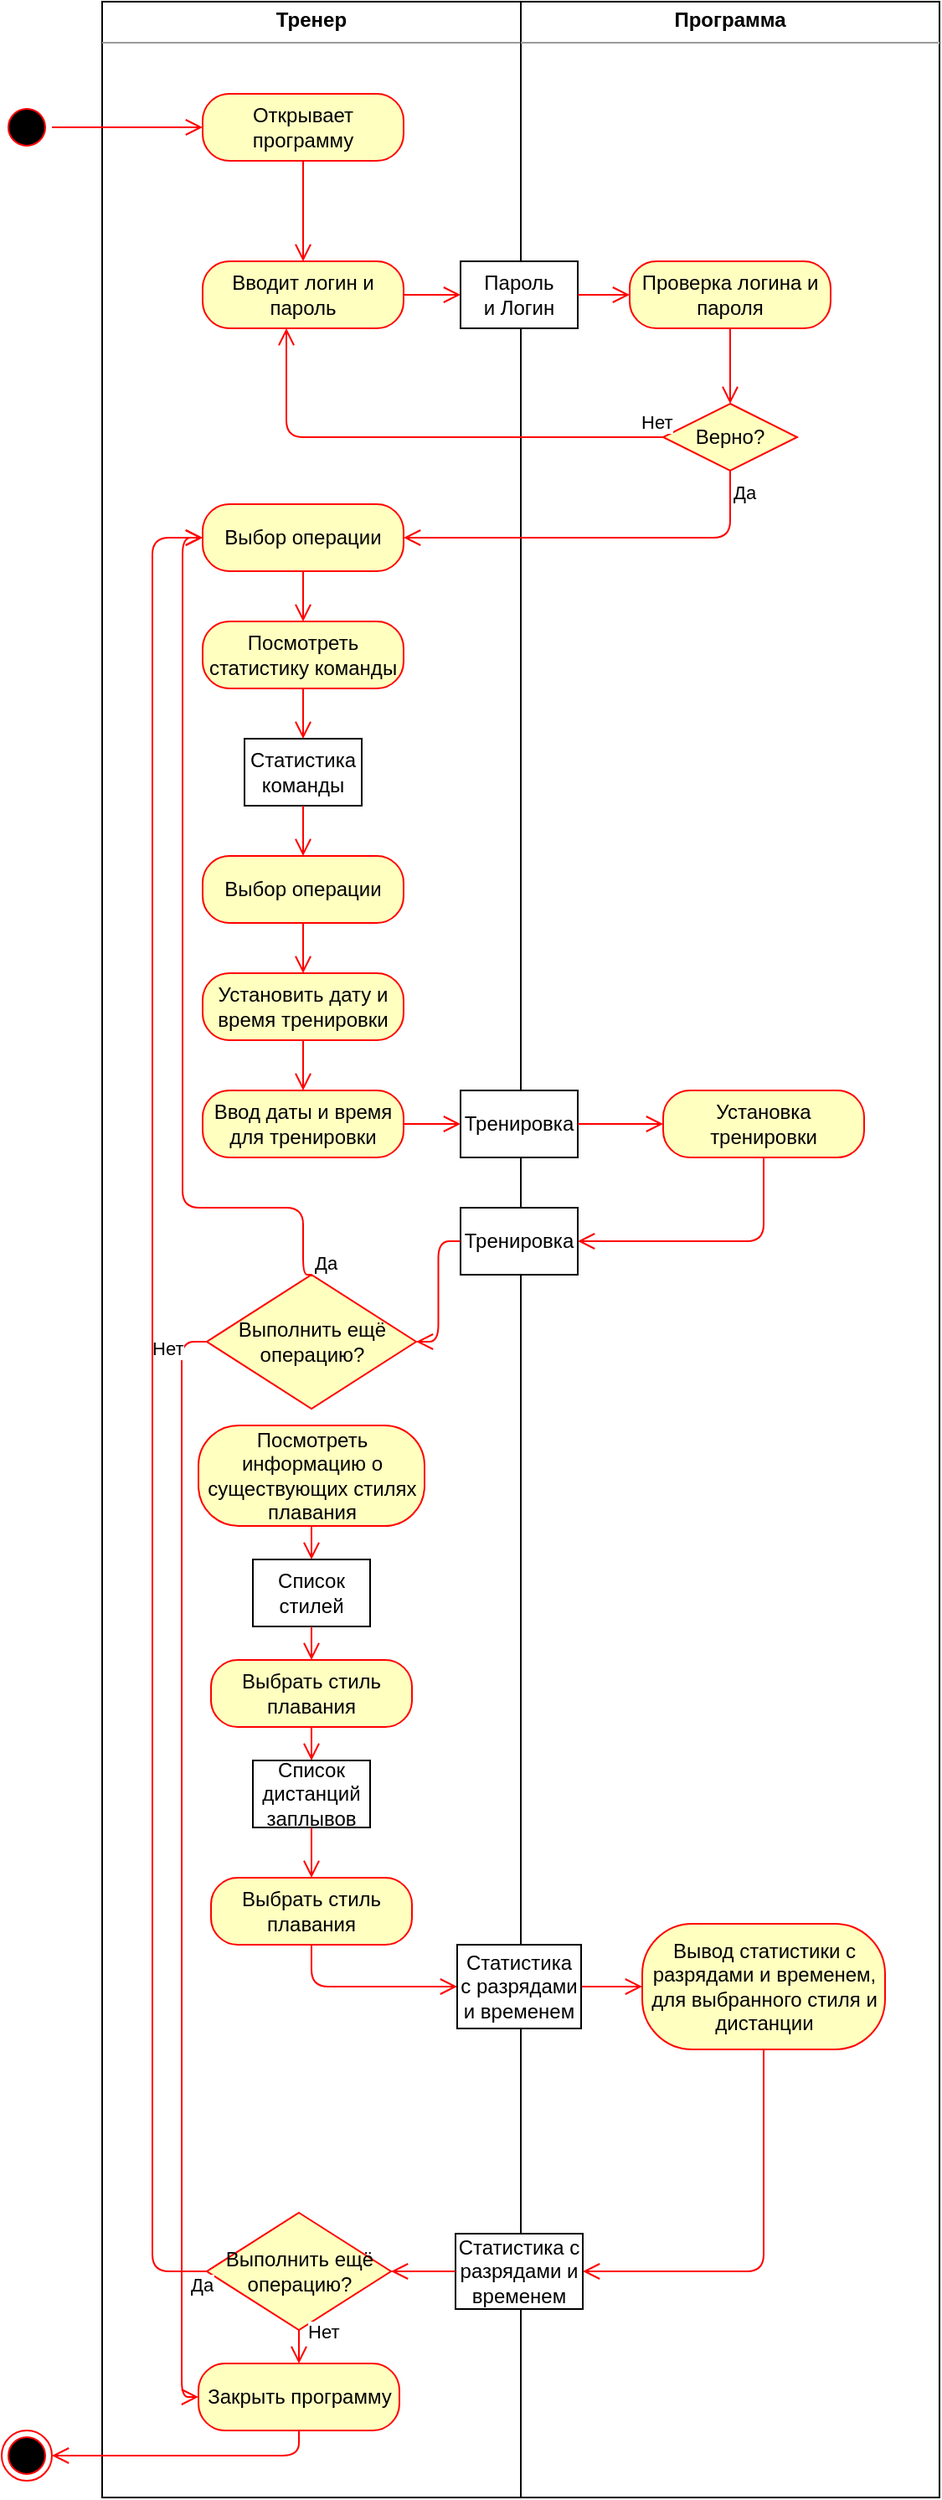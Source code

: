 <mxfile version="13.7.9" type="device"><diagram id="B7SZ5iyLzlKSN7lGyWWd" name="Page-1"><mxGraphModel dx="1355" dy="825" grid="1" gridSize="10" guides="1" tooltips="1" connect="1" arrows="1" fold="1" page="1" pageScale="1" pageWidth="827" pageHeight="1169" math="0" shadow="0"><root><mxCell id="0"/><mxCell id="1" parent="0"/><mxCell id="MZ8LJpzVsivUFGEbrYPJ-13" value="&lt;p style=&quot;margin: 0px ; margin-top: 4px ; text-align: center&quot;&gt;&lt;b&gt;Тренер&lt;/b&gt;&lt;/p&gt;&lt;hr size=&quot;1&quot;&gt;&lt;div style=&quot;height: 2px&quot;&gt;&lt;/div&gt;" style="verticalAlign=top;align=left;overflow=fill;fontSize=12;fontFamily=Helvetica;html=1;" parent="1" vertex="1"><mxGeometry x="100" y="40" width="250" height="1490" as="geometry"/></mxCell><mxCell id="MZ8LJpzVsivUFGEbrYPJ-14" value="&lt;p style=&quot;margin: 0px ; margin-top: 4px ; text-align: center&quot;&gt;&lt;b&gt;Программа&lt;/b&gt;&lt;/p&gt;&lt;hr size=&quot;1&quot;&gt;&lt;div style=&quot;height: 2px&quot;&gt;&lt;/div&gt;" style="verticalAlign=top;align=left;overflow=fill;fontSize=12;fontFamily=Helvetica;html=1;" parent="1" vertex="1"><mxGeometry x="350" y="40" width="250" height="1490" as="geometry"/></mxCell><mxCell id="MZ8LJpzVsivUFGEbrYPJ-15" value="" style="ellipse;html=1;shape=startState;fillColor=#000000;strokeColor=#ff0000;" parent="1" vertex="1"><mxGeometry x="40" y="100" width="30" height="30" as="geometry"/></mxCell><mxCell id="MZ8LJpzVsivUFGEbrYPJ-16" value="" style="edgeStyle=orthogonalEdgeStyle;html=1;verticalAlign=bottom;endArrow=open;endSize=8;strokeColor=#ff0000;" parent="1" source="MZ8LJpzVsivUFGEbrYPJ-15" target="MZ8LJpzVsivUFGEbrYPJ-17" edge="1"><mxGeometry relative="1" as="geometry"><mxPoint x="55" y="180" as="targetPoint"/></mxGeometry></mxCell><mxCell id="MZ8LJpzVsivUFGEbrYPJ-17" value="Открывает программу" style="rounded=1;whiteSpace=wrap;html=1;arcSize=40;fontColor=#000000;fillColor=#ffffc0;strokeColor=#ff0000;" parent="1" vertex="1"><mxGeometry x="160" y="95" width="120" height="40" as="geometry"/></mxCell><mxCell id="MZ8LJpzVsivUFGEbrYPJ-18" value="" style="edgeStyle=orthogonalEdgeStyle;html=1;verticalAlign=bottom;endArrow=open;endSize=8;strokeColor=#ff0000;entryX=0.5;entryY=0;entryDx=0;entryDy=0;" parent="1" source="MZ8LJpzVsivUFGEbrYPJ-17" target="MZ8LJpzVsivUFGEbrYPJ-19" edge="1"><mxGeometry relative="1" as="geometry"><mxPoint x="210" y="195" as="targetPoint"/></mxGeometry></mxCell><mxCell id="MZ8LJpzVsivUFGEbrYPJ-19" value="Вводит логин и пароль" style="rounded=1;whiteSpace=wrap;html=1;arcSize=40;fontColor=#000000;fillColor=#ffffc0;strokeColor=#ff0000;" parent="1" vertex="1"><mxGeometry x="160" y="195" width="120" height="40" as="geometry"/></mxCell><mxCell id="MZ8LJpzVsivUFGEbrYPJ-20" value="" style="edgeStyle=orthogonalEdgeStyle;html=1;verticalAlign=bottom;endArrow=open;endSize=8;strokeColor=#ff0000;entryX=0;entryY=0.5;entryDx=0;entryDy=0;" parent="1" source="MZ8LJpzVsivUFGEbrYPJ-19" target="Nt48JhGU6ijnPrf9L-mp-1" edge="1"><mxGeometry relative="1" as="geometry"><mxPoint x="210" y="295" as="targetPoint"/></mxGeometry></mxCell><mxCell id="MZ8LJpzVsivUFGEbrYPJ-21" value="Верно?" style="rhombus;whiteSpace=wrap;html=1;fillColor=#ffffc0;strokeColor=#ff0000;" parent="1" vertex="1"><mxGeometry x="435" y="280" width="80" height="40" as="geometry"/></mxCell><mxCell id="MZ8LJpzVsivUFGEbrYPJ-22" value="Нет" style="edgeStyle=orthogonalEdgeStyle;html=1;align=left;verticalAlign=bottom;endArrow=open;endSize=8;strokeColor=#ff0000;" parent="1" source="MZ8LJpzVsivUFGEbrYPJ-21" target="MZ8LJpzVsivUFGEbrYPJ-19" edge="1"><mxGeometry x="-0.897" relative="1" as="geometry"><mxPoint x="600" y="300" as="targetPoint"/><Array as="points"><mxPoint x="210" y="300"/></Array><mxPoint as="offset"/></mxGeometry></mxCell><mxCell id="MZ8LJpzVsivUFGEbrYPJ-23" value="Да" style="edgeStyle=orthogonalEdgeStyle;html=1;align=left;verticalAlign=top;endArrow=open;endSize=8;strokeColor=#ff0000;entryX=1;entryY=0.5;entryDx=0;entryDy=0;exitX=0.5;exitY=1;exitDx=0;exitDy=0;" parent="1" source="MZ8LJpzVsivUFGEbrYPJ-21" target="MZ8LJpzVsivUFGEbrYPJ-27" edge="1"><mxGeometry x="-1" relative="1" as="geometry"><mxPoint x="460" y="380" as="targetPoint"/></mxGeometry></mxCell><mxCell id="MZ8LJpzVsivUFGEbrYPJ-24" value="Проверка логина и пароля" style="rounded=1;whiteSpace=wrap;html=1;arcSize=40;fontColor=#000000;fillColor=#ffffc0;strokeColor=#ff0000;" parent="1" vertex="1"><mxGeometry x="415" y="195" width="120" height="40" as="geometry"/></mxCell><mxCell id="MZ8LJpzVsivUFGEbrYPJ-26" value="" style="edgeStyle=orthogonalEdgeStyle;html=1;verticalAlign=bottom;endArrow=open;endSize=8;strokeColor=#ff0000;exitX=0.5;exitY=1;exitDx=0;exitDy=0;" parent="1" source="MZ8LJpzVsivUFGEbrYPJ-24" target="MZ8LJpzVsivUFGEbrYPJ-21" edge="1"><mxGeometry relative="1" as="geometry"><mxPoint x="547.5" y="260" as="targetPoint"/><mxPoint x="402.5" y="260" as="sourcePoint"/></mxGeometry></mxCell><mxCell id="MZ8LJpzVsivUFGEbrYPJ-27" value="Выбор операции" style="rounded=1;whiteSpace=wrap;html=1;arcSize=40;fontColor=#000000;fillColor=#ffffc0;strokeColor=#ff0000;" parent="1" vertex="1"><mxGeometry x="160" y="340" width="120" height="40" as="geometry"/></mxCell><mxCell id="QJ93TgINA9FgZdaHrexS-1" value="Посмотреть статистику команды" style="rounded=1;whiteSpace=wrap;html=1;arcSize=40;fontColor=#000000;fillColor=#ffffc0;strokeColor=#ff0000;" parent="1" vertex="1"><mxGeometry x="160" y="410" width="120" height="40" as="geometry"/></mxCell><mxCell id="QJ93TgINA9FgZdaHrexS-2" value="" style="edgeStyle=orthogonalEdgeStyle;html=1;verticalAlign=bottom;endArrow=open;endSize=8;strokeColor=#ff0000;" parent="1" source="MZ8LJpzVsivUFGEbrYPJ-27" target="QJ93TgINA9FgZdaHrexS-1" edge="1"><mxGeometry relative="1" as="geometry"><mxPoint x="425" y="225" as="targetPoint"/><mxPoint x="280" y="225" as="sourcePoint"/></mxGeometry></mxCell><mxCell id="QJ93TgINA9FgZdaHrexS-3" value="Установить дату и время тренировки" style="rounded=1;whiteSpace=wrap;html=1;arcSize=40;fontColor=#000000;fillColor=#ffffc0;strokeColor=#ff0000;" parent="1" vertex="1"><mxGeometry x="160" y="620" width="120" height="40" as="geometry"/></mxCell><mxCell id="QJ93TgINA9FgZdaHrexS-5" value="" style="edgeStyle=orthogonalEdgeStyle;html=1;verticalAlign=bottom;endArrow=open;endSize=8;strokeColor=#ff0000;exitX=0.5;exitY=1;exitDx=0;exitDy=0;" parent="1" source="QJ93TgINA9FgZdaHrexS-1" target="4vZoCYrwV0wQFlPVz_kk-1" edge="1"><mxGeometry relative="1" as="geometry"><mxPoint x="345" y="500" as="targetPoint"/><mxPoint x="200" y="500" as="sourcePoint"/></mxGeometry></mxCell><mxCell id="QJ93TgINA9FgZdaHrexS-6" value="Ввод даты и время для тренировки" style="rounded=1;whiteSpace=wrap;html=1;arcSize=40;fontColor=#000000;fillColor=#ffffc0;strokeColor=#ff0000;" parent="1" vertex="1"><mxGeometry x="160" y="690" width="120" height="40" as="geometry"/></mxCell><mxCell id="QJ93TgINA9FgZdaHrexS-8" value="Тренировка" style="rounded=0;whiteSpace=wrap;html=1;" parent="1" vertex="1"><mxGeometry x="314" y="690" width="70" height="40" as="geometry"/></mxCell><mxCell id="QJ93TgINA9FgZdaHrexS-10" value="" style="edgeStyle=orthogonalEdgeStyle;html=1;verticalAlign=bottom;endArrow=open;endSize=8;strokeColor=#ff0000;exitX=1;exitY=0.5;exitDx=0;exitDy=0;entryX=0;entryY=0.5;entryDx=0;entryDy=0;" parent="1" source="QJ93TgINA9FgZdaHrexS-6" target="QJ93TgINA9FgZdaHrexS-8" edge="1"><mxGeometry relative="1" as="geometry"><mxPoint x="220" y="540.0" as="targetPoint"/><mxPoint x="220" y="480.0" as="sourcePoint"/></mxGeometry></mxCell><mxCell id="QJ93TgINA9FgZdaHrexS-11" value="Установка тренировки" style="rounded=1;whiteSpace=wrap;html=1;arcSize=40;fontColor=#000000;fillColor=#ffffc0;strokeColor=#ff0000;" parent="1" vertex="1"><mxGeometry x="435" y="690" width="120" height="40" as="geometry"/></mxCell><mxCell id="QJ93TgINA9FgZdaHrexS-13" value="" style="edgeStyle=orthogonalEdgeStyle;html=1;verticalAlign=bottom;endArrow=open;endSize=8;strokeColor=#ff0000;exitX=1;exitY=0.5;exitDx=0;exitDy=0;" parent="1" source="QJ93TgINA9FgZdaHrexS-8" target="QJ93TgINA9FgZdaHrexS-11" edge="1"><mxGeometry relative="1" as="geometry"><mxPoint x="324" y="640.0" as="targetPoint"/><mxPoint x="380" y="630" as="sourcePoint"/></mxGeometry></mxCell><mxCell id="QJ93TgINA9FgZdaHrexS-14" value="" style="edgeStyle=orthogonalEdgeStyle;html=1;verticalAlign=bottom;endArrow=open;endSize=8;strokeColor=#ff0000;exitX=0.5;exitY=1;exitDx=0;exitDy=0;" parent="1" source="QJ93TgINA9FgZdaHrexS-3" target="QJ93TgINA9FgZdaHrexS-6" edge="1"><mxGeometry relative="1" as="geometry"><mxPoint x="334" y="650.0" as="targetPoint"/><mxPoint x="290.0" y="650.0" as="sourcePoint"/></mxGeometry></mxCell><mxCell id="QJ93TgINA9FgZdaHrexS-16" value="Тренировка" style="rounded=0;whiteSpace=wrap;html=1;" parent="1" vertex="1"><mxGeometry x="314" y="760" width="70" height="40" as="geometry"/></mxCell><mxCell id="QJ93TgINA9FgZdaHrexS-17" value="" style="edgeStyle=orthogonalEdgeStyle;html=1;verticalAlign=bottom;endArrow=open;endSize=8;strokeColor=#ff0000;exitX=0.5;exitY=1;exitDx=0;exitDy=0;entryX=1;entryY=0.5;entryDx=0;entryDy=0;" parent="1" source="QJ93TgINA9FgZdaHrexS-11" target="QJ93TgINA9FgZdaHrexS-16" edge="1"><mxGeometry relative="1" as="geometry"><mxPoint x="440" y="640.0" as="targetPoint"/><mxPoint x="390" y="640.0" as="sourcePoint"/></mxGeometry></mxCell><mxCell id="QJ93TgINA9FgZdaHrexS-18" value="" style="edgeStyle=orthogonalEdgeStyle;html=1;verticalAlign=bottom;endArrow=open;endSize=8;strokeColor=#ff0000;entryX=1;entryY=0.5;entryDx=0;entryDy=0;" parent="1" source="QJ93TgINA9FgZdaHrexS-16" target="QJ93TgINA9FgZdaHrexS-21" edge="1"><mxGeometry relative="1" as="geometry"><mxPoint x="270.0" y="730.0" as="targetPoint"/><mxPoint x="356" y="790.0" as="sourcePoint"/></mxGeometry></mxCell><mxCell id="QJ93TgINA9FgZdaHrexS-21" value="Выполнить ещё операцию?" style="rhombus;whiteSpace=wrap;html=1;fillColor=#ffffc0;strokeColor=#ff0000;" parent="1" vertex="1"><mxGeometry x="162.5" y="800" width="125" height="80" as="geometry"/></mxCell><mxCell id="QJ93TgINA9FgZdaHrexS-22" value="Нет" style="edgeStyle=orthogonalEdgeStyle;html=1;align=left;verticalAlign=bottom;endArrow=open;endSize=8;strokeColor=#ff0000;exitX=0;exitY=0.5;exitDx=0;exitDy=0;entryX=0;entryY=0.5;entryDx=0;entryDy=0;" parent="1" source="QJ93TgINA9FgZdaHrexS-21" target="QJ93TgINA9FgZdaHrexS-24" edge="1"><mxGeometry x="-0.969" y="13" relative="1" as="geometry"><mxPoint x="315" y="840" as="targetPoint"/><mxPoint x="-25" as="offset"/></mxGeometry></mxCell><mxCell id="QJ93TgINA9FgZdaHrexS-23" value="Да" style="edgeStyle=orthogonalEdgeStyle;html=1;align=left;verticalAlign=top;endArrow=open;endSize=8;strokeColor=#ff0000;entryX=0;entryY=0.5;entryDx=0;entryDy=0;exitX=0.5;exitY=0;exitDx=0;exitDy=0;" parent="1" source="QJ93TgINA9FgZdaHrexS-21" target="MZ8LJpzVsivUFGEbrYPJ-27" edge="1"><mxGeometry x="-0.905" y="-5" relative="1" as="geometry"><mxPoint x="175" y="920" as="targetPoint"/><Array as="points"><mxPoint x="220" y="760"/><mxPoint x="148" y="760"/><mxPoint x="148" y="360"/></Array><mxPoint as="offset"/></mxGeometry></mxCell><mxCell id="QJ93TgINA9FgZdaHrexS-24" value="Закрыть программу" style="rounded=1;whiteSpace=wrap;html=1;arcSize=40;fontColor=#000000;fillColor=#ffffc0;strokeColor=#ff0000;" parent="1" vertex="1"><mxGeometry x="157.5" y="1450" width="120" height="40" as="geometry"/></mxCell><mxCell id="QJ93TgINA9FgZdaHrexS-25" value="" style="ellipse;html=1;shape=endState;fillColor=#000000;strokeColor=#ff0000;" parent="1" vertex="1"><mxGeometry x="40" y="1490" width="30" height="30" as="geometry"/></mxCell><mxCell id="QJ93TgINA9FgZdaHrexS-26" value="" style="edgeStyle=orthogonalEdgeStyle;html=1;verticalAlign=bottom;endArrow=open;endSize=8;strokeColor=#ff0000;exitX=0.5;exitY=1;exitDx=0;exitDy=0;entryX=1;entryY=0.5;entryDx=0;entryDy=0;" parent="1" source="QJ93TgINA9FgZdaHrexS-24" target="QJ93TgINA9FgZdaHrexS-25" edge="1"><mxGeometry relative="1" as="geometry"><mxPoint x="394" y="740" as="targetPoint"/><mxPoint x="500" y="660" as="sourcePoint"/></mxGeometry></mxCell><mxCell id="Nt48JhGU6ijnPrf9L-mp-1" value="Пароль&lt;br&gt;и Логин" style="rounded=0;whiteSpace=wrap;html=1;" parent="1" vertex="1"><mxGeometry x="314" y="195" width="70" height="40" as="geometry"/></mxCell><mxCell id="Nt48JhGU6ijnPrf9L-mp-2" value="" style="edgeStyle=orthogonalEdgeStyle;html=1;verticalAlign=bottom;endArrow=open;endSize=8;strokeColor=#ff0000;entryX=0;entryY=0.5;entryDx=0;entryDy=0;exitX=1;exitY=0.5;exitDx=0;exitDy=0;" parent="1" source="Nt48JhGU6ijnPrf9L-mp-1" target="MZ8LJpzVsivUFGEbrYPJ-24" edge="1"><mxGeometry relative="1" as="geometry"><mxPoint x="324" y="225" as="targetPoint"/><mxPoint x="280" y="225" as="sourcePoint"/></mxGeometry></mxCell><mxCell id="4vZoCYrwV0wQFlPVz_kk-1" value="Статистика команды" style="rounded=0;whiteSpace=wrap;html=1;" parent="1" vertex="1"><mxGeometry x="185" y="480" width="70" height="40" as="geometry"/></mxCell><mxCell id="4vZoCYrwV0wQFlPVz_kk-3" value="" style="edgeStyle=orthogonalEdgeStyle;html=1;verticalAlign=bottom;endArrow=open;endSize=8;strokeColor=#ff0000;exitX=0.5;exitY=1;exitDx=0;exitDy=0;entryX=0.5;entryY=0;entryDx=0;entryDy=0;" parent="1" source="4vZoCYrwV0wQFlPVz_kk-1" target="6jaJTVbDXqGmhnIbxs36-1" edge="1"><mxGeometry relative="1" as="geometry"><mxPoint x="220" y="620" as="targetPoint"/><mxPoint x="220" y="595" as="sourcePoint"/></mxGeometry></mxCell><mxCell id="6jaJTVbDXqGmhnIbxs36-1" value="Выбор операции" style="rounded=1;whiteSpace=wrap;html=1;arcSize=40;fontColor=#000000;fillColor=#ffffc0;strokeColor=#ff0000;" parent="1" vertex="1"><mxGeometry x="160" y="550" width="120" height="40" as="geometry"/></mxCell><mxCell id="6jaJTVbDXqGmhnIbxs36-5" value="" style="edgeStyle=orthogonalEdgeStyle;html=1;verticalAlign=bottom;endArrow=open;endSize=8;strokeColor=#ff0000;" parent="1" source="6jaJTVbDXqGmhnIbxs36-1" target="QJ93TgINA9FgZdaHrexS-3" edge="1"><mxGeometry relative="1" as="geometry"><mxPoint x="230" y="820" as="targetPoint"/><mxPoint x="230" y="780" as="sourcePoint"/></mxGeometry></mxCell><mxCell id="6jaJTVbDXqGmhnIbxs36-6" value="Посмотреть информацию о существующих стилях плавания" style="rounded=1;whiteSpace=wrap;html=1;arcSize=40;fontColor=#000000;fillColor=#ffffc0;strokeColor=#ff0000;" parent="1" vertex="1"><mxGeometry x="157.5" y="890" width="135" height="60" as="geometry"/></mxCell><mxCell id="6jaJTVbDXqGmhnIbxs36-7" value="Выбрать стиль плавания" style="rounded=1;whiteSpace=wrap;html=1;arcSize=40;fontColor=#000000;fillColor=#ffffc0;strokeColor=#ff0000;" parent="1" vertex="1"><mxGeometry x="165" y="1030" width="120" height="40" as="geometry"/></mxCell><mxCell id="6jaJTVbDXqGmhnIbxs36-10" value="Вывод статистики с разрядами и временем, для выбранного стиля и дистанции" style="rounded=1;whiteSpace=wrap;html=1;arcSize=40;fontColor=#000000;fillColor=#ffffc0;strokeColor=#ff0000;" parent="1" vertex="1"><mxGeometry x="422.5" y="1187.5" width="145" height="75" as="geometry"/></mxCell><mxCell id="6jaJTVbDXqGmhnIbxs36-11" value="Статистика с разрядами и временем" style="rounded=0;whiteSpace=wrap;html=1;" parent="1" vertex="1"><mxGeometry x="311" y="1372.5" width="76" height="45" as="geometry"/></mxCell><mxCell id="6jaJTVbDXqGmhnIbxs36-13" value="Список стилей" style="rounded=0;whiteSpace=wrap;html=1;" parent="1" vertex="1"><mxGeometry x="190" y="970" width="70" height="40" as="geometry"/></mxCell><mxCell id="6jaJTVbDXqGmhnIbxs36-15" value="Выполнить ещё операцию?" style="rhombus;whiteSpace=wrap;html=1;fillColor=#ffffc0;strokeColor=#ff0000;" parent="1" vertex="1"><mxGeometry x="162.5" y="1360" width="110" height="70" as="geometry"/></mxCell><mxCell id="6jaJTVbDXqGmhnIbxs36-16" value="Нет" style="edgeStyle=orthogonalEdgeStyle;html=1;align=left;verticalAlign=bottom;endArrow=open;endSize=8;strokeColor=#ff0000;entryX=0.5;entryY=0;entryDx=0;entryDy=0;" parent="1" source="6jaJTVbDXqGmhnIbxs36-15" target="QJ93TgINA9FgZdaHrexS-24" edge="1"><mxGeometry y="3" relative="1" as="geometry"><mxPoint x="370" y="1260" as="targetPoint"/><mxPoint as="offset"/></mxGeometry></mxCell><mxCell id="6jaJTVbDXqGmhnIbxs36-17" value="Да" style="edgeStyle=orthogonalEdgeStyle;html=1;align=left;verticalAlign=top;endArrow=open;endSize=8;strokeColor=#ff0000;entryX=0;entryY=0.5;entryDx=0;entryDy=0;" parent="1" source="6jaJTVbDXqGmhnIbxs36-15" target="MZ8LJpzVsivUFGEbrYPJ-27" edge="1"><mxGeometry x="-0.977" y="-5" relative="1" as="geometry"><mxPoint x="230" y="1340" as="targetPoint"/><Array as="points"><mxPoint x="130" y="1395"/><mxPoint x="130" y="360"/></Array><mxPoint x="1" as="offset"/></mxGeometry></mxCell><mxCell id="6jaJTVbDXqGmhnIbxs36-18" value="" style="edgeStyle=orthogonalEdgeStyle;html=1;verticalAlign=bottom;endArrow=open;endSize=8;strokeColor=#ff0000;exitX=0.5;exitY=1;exitDx=0;exitDy=0;" parent="1" source="6jaJTVbDXqGmhnIbxs36-6" target="6jaJTVbDXqGmhnIbxs36-13" edge="1"><mxGeometry relative="1" as="geometry"><mxPoint x="230" y="700" as="targetPoint"/><mxPoint x="240" y="670" as="sourcePoint"/></mxGeometry></mxCell><mxCell id="6jaJTVbDXqGmhnIbxs36-20" value="" style="edgeStyle=orthogonalEdgeStyle;html=1;verticalAlign=bottom;endArrow=open;endSize=8;strokeColor=#ff0000;entryX=0.5;entryY=0;entryDx=0;entryDy=0;exitX=0.5;exitY=1;exitDx=0;exitDy=0;" parent="1" source="6jaJTVbDXqGmhnIbxs36-13" target="6jaJTVbDXqGmhnIbxs36-7" edge="1"><mxGeometry relative="1" as="geometry"><mxPoint x="235" y="1050" as="targetPoint"/><mxPoint x="225" y="1080" as="sourcePoint"/></mxGeometry></mxCell><mxCell id="6jaJTVbDXqGmhnIbxs36-21" value="" style="edgeStyle=orthogonalEdgeStyle;html=1;verticalAlign=bottom;endArrow=open;endSize=8;strokeColor=#ff0000;entryX=0.5;entryY=0;entryDx=0;entryDy=0;" parent="1" source="6jaJTVbDXqGmhnIbxs36-7" target="NfiIaOMMbLX0LhRumijP-1" edge="1"><mxGeometry relative="1" as="geometry"><mxPoint x="235" y="1120" as="targetPoint"/><mxPoint x="235" y="1090" as="sourcePoint"/></mxGeometry></mxCell><mxCell id="6jaJTVbDXqGmhnIbxs36-22" value="" style="edgeStyle=orthogonalEdgeStyle;html=1;verticalAlign=bottom;endArrow=open;endSize=8;strokeColor=#ff0000;entryX=0;entryY=0.5;entryDx=0;entryDy=0;exitX=0.5;exitY=1;exitDx=0;exitDy=0;" parent="1" source="NfiIaOMMbLX0LhRumijP-3" target="NfiIaOMMbLX0LhRumijP-5" edge="1"><mxGeometry relative="1" as="geometry"><mxPoint x="314" y="1200" as="targetPoint"/><mxPoint x="245" y="1100" as="sourcePoint"/></mxGeometry></mxCell><mxCell id="6jaJTVbDXqGmhnIbxs36-23" value="" style="edgeStyle=orthogonalEdgeStyle;html=1;verticalAlign=bottom;endArrow=open;endSize=8;strokeColor=#ff0000;exitX=1;exitY=0.5;exitDx=0;exitDy=0;" parent="1" source="NfiIaOMMbLX0LhRumijP-5" target="6jaJTVbDXqGmhnIbxs36-10" edge="1"><mxGeometry relative="1" as="geometry"><mxPoint x="324" y="1210" as="targetPoint"/><mxPoint x="384" y="1200" as="sourcePoint"/></mxGeometry></mxCell><mxCell id="6jaJTVbDXqGmhnIbxs36-24" value="" style="edgeStyle=orthogonalEdgeStyle;html=1;verticalAlign=bottom;endArrow=open;endSize=8;strokeColor=#ff0000;exitX=0.5;exitY=1;exitDx=0;exitDy=0;entryX=1;entryY=0.5;entryDx=0;entryDy=0;" parent="1" source="6jaJTVbDXqGmhnIbxs36-10" target="6jaJTVbDXqGmhnIbxs36-11" edge="1"><mxGeometry relative="1" as="geometry"><mxPoint x="445" y="1210" as="targetPoint"/><mxPoint x="394" y="1210" as="sourcePoint"/></mxGeometry></mxCell><mxCell id="6jaJTVbDXqGmhnIbxs36-25" value="" style="edgeStyle=orthogonalEdgeStyle;html=1;verticalAlign=bottom;endArrow=open;endSize=8;strokeColor=#ff0000;entryX=1;entryY=0.5;entryDx=0;entryDy=0;" parent="1" source="6jaJTVbDXqGmhnIbxs36-11" target="6jaJTVbDXqGmhnIbxs36-15" edge="1"><mxGeometry relative="1" as="geometry"><mxPoint x="455" y="1220" as="targetPoint"/><mxPoint x="404" y="1220" as="sourcePoint"/></mxGeometry></mxCell><mxCell id="NfiIaOMMbLX0LhRumijP-1" value="Список дистанций заплывов" style="rounded=0;whiteSpace=wrap;html=1;" vertex="1" parent="1"><mxGeometry x="190" y="1090" width="70" height="40" as="geometry"/></mxCell><mxCell id="NfiIaOMMbLX0LhRumijP-3" value="Выбрать стиль плавания" style="rounded=1;whiteSpace=wrap;html=1;arcSize=40;fontColor=#000000;fillColor=#ffffc0;strokeColor=#ff0000;" vertex="1" parent="1"><mxGeometry x="165" y="1160" width="120" height="40" as="geometry"/></mxCell><mxCell id="NfiIaOMMbLX0LhRumijP-4" value="" style="edgeStyle=orthogonalEdgeStyle;html=1;verticalAlign=bottom;endArrow=open;endSize=8;strokeColor=#ff0000;entryX=0.5;entryY=0;entryDx=0;entryDy=0;" edge="1" parent="1" source="NfiIaOMMbLX0LhRumijP-1" target="NfiIaOMMbLX0LhRumijP-3"><mxGeometry relative="1" as="geometry"><mxPoint x="235" y="1100" as="targetPoint"/><mxPoint x="235" y="1080" as="sourcePoint"/></mxGeometry></mxCell><mxCell id="NfiIaOMMbLX0LhRumijP-5" value="Статистика с разрядами и временем" style="rounded=0;whiteSpace=wrap;html=1;" vertex="1" parent="1"><mxGeometry x="312" y="1200" width="74" height="50" as="geometry"/></mxCell></root></mxGraphModel></diagram></mxfile>